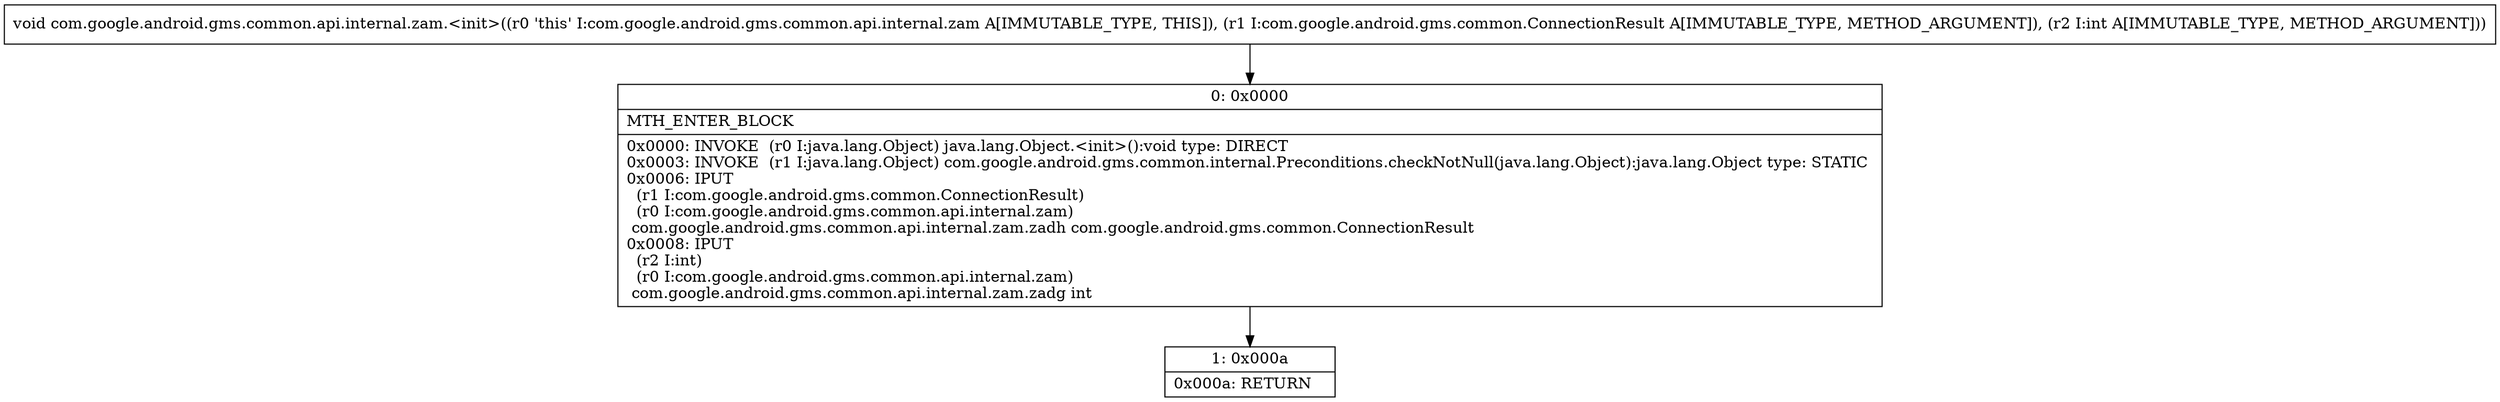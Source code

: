 digraph "CFG forcom.google.android.gms.common.api.internal.zam.\<init\>(Lcom\/google\/android\/gms\/common\/ConnectionResult;I)V" {
Node_0 [shape=record,label="{0\:\ 0x0000|MTH_ENTER_BLOCK\l|0x0000: INVOKE  (r0 I:java.lang.Object) java.lang.Object.\<init\>():void type: DIRECT \l0x0003: INVOKE  (r1 I:java.lang.Object) com.google.android.gms.common.internal.Preconditions.checkNotNull(java.lang.Object):java.lang.Object type: STATIC \l0x0006: IPUT  \l  (r1 I:com.google.android.gms.common.ConnectionResult)\l  (r0 I:com.google.android.gms.common.api.internal.zam)\l com.google.android.gms.common.api.internal.zam.zadh com.google.android.gms.common.ConnectionResult \l0x0008: IPUT  \l  (r2 I:int)\l  (r0 I:com.google.android.gms.common.api.internal.zam)\l com.google.android.gms.common.api.internal.zam.zadg int \l}"];
Node_1 [shape=record,label="{1\:\ 0x000a|0x000a: RETURN   \l}"];
MethodNode[shape=record,label="{void com.google.android.gms.common.api.internal.zam.\<init\>((r0 'this' I:com.google.android.gms.common.api.internal.zam A[IMMUTABLE_TYPE, THIS]), (r1 I:com.google.android.gms.common.ConnectionResult A[IMMUTABLE_TYPE, METHOD_ARGUMENT]), (r2 I:int A[IMMUTABLE_TYPE, METHOD_ARGUMENT])) }"];
MethodNode -> Node_0;
Node_0 -> Node_1;
}

